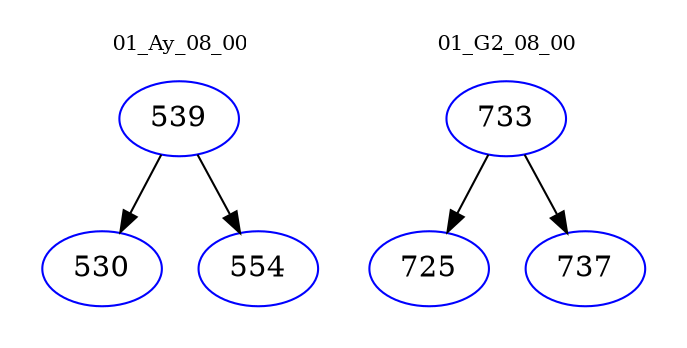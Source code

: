 digraph{
subgraph cluster_0 {
color = white
label = "01_Ay_08_00";
fontsize=10;
T0_539 [label="539", color="blue"]
T0_539 -> T0_530 [color="black"]
T0_530 [label="530", color="blue"]
T0_539 -> T0_554 [color="black"]
T0_554 [label="554", color="blue"]
}
subgraph cluster_1 {
color = white
label = "01_G2_08_00";
fontsize=10;
T1_733 [label="733", color="blue"]
T1_733 -> T1_725 [color="black"]
T1_725 [label="725", color="blue"]
T1_733 -> T1_737 [color="black"]
T1_737 [label="737", color="blue"]
}
}
